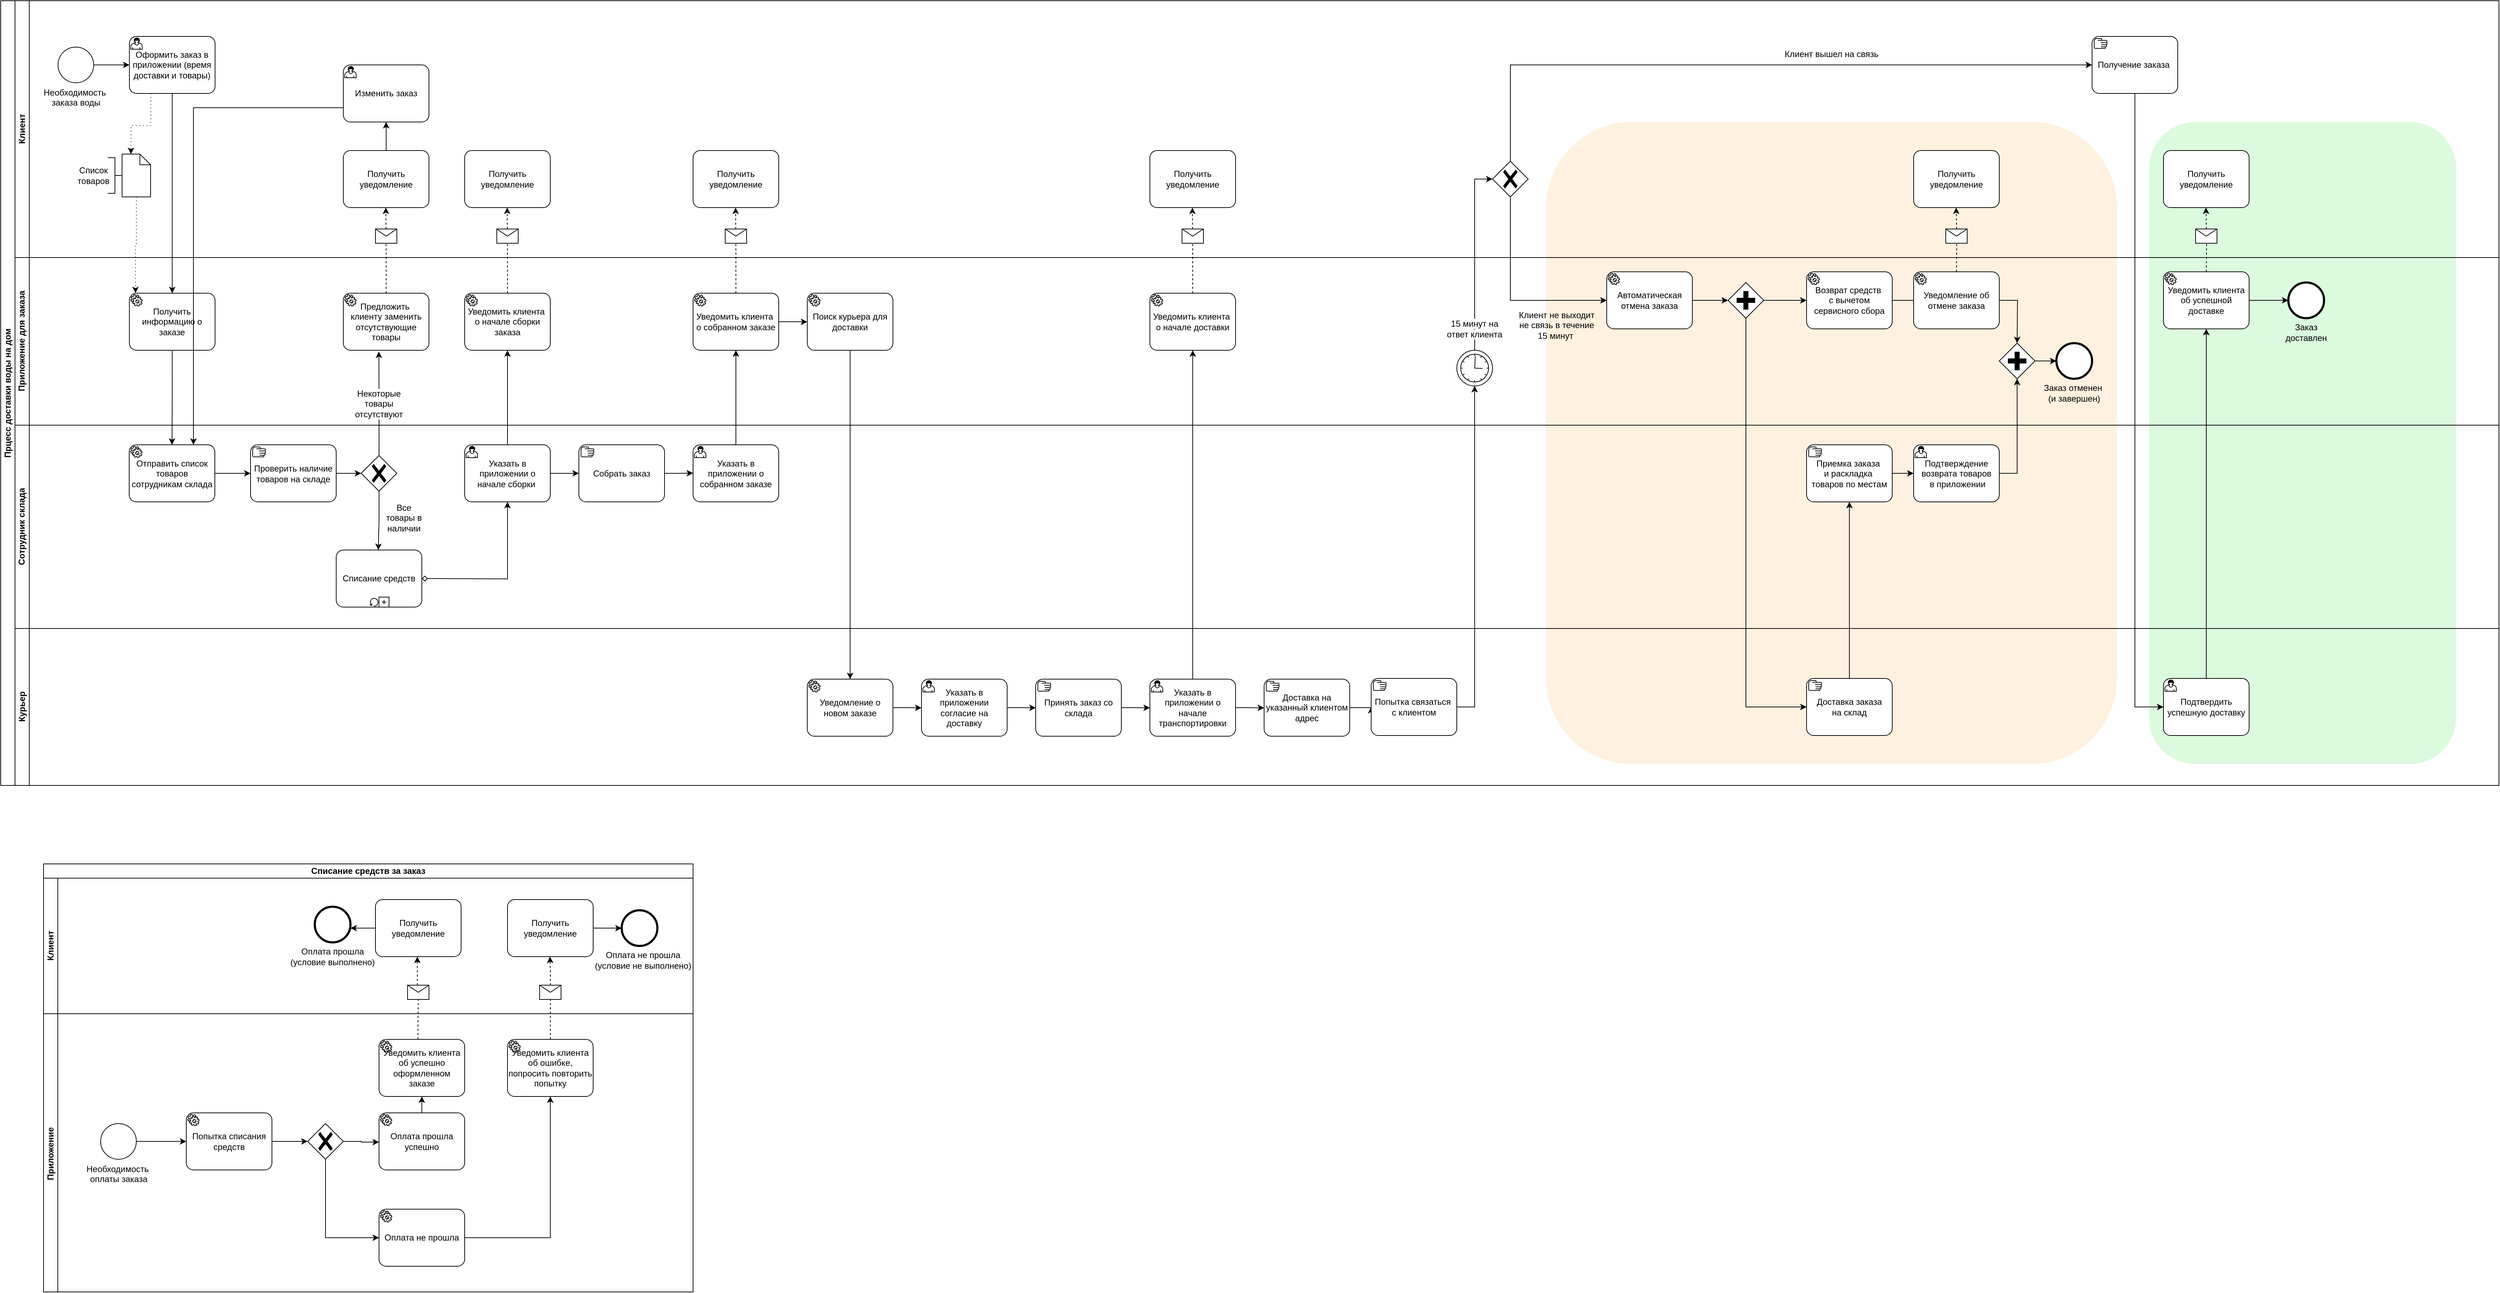 <mxfile version="24.8.2">
  <diagram name="Страница — 1" id="UOntejemrvACpvtsWQj9">
    <mxGraphModel dx="1235" dy="665" grid="1" gridSize="10" guides="1" tooltips="1" connect="1" arrows="1" fold="1" page="1" pageScale="1" pageWidth="4681" pageHeight="3300" math="0" shadow="0">
      <root>
        <mxCell id="0" />
        <mxCell id="1" parent="0" />
        <mxCell id="fE0YWYt9ngZXiTgXL01a-285" value="" style="rounded=1;whiteSpace=wrap;html=1;fillColor=#DCFADD;strokeColor=none;dashed=1;strokeWidth=6;glass=0;shadow=0;" parent="1" vertex="1">
          <mxGeometry x="3040" y="200" width="430" height="900" as="geometry" />
        </mxCell>
        <mxCell id="fE0YWYt9ngZXiTgXL01a-281" value="" style="rounded=1;whiteSpace=wrap;html=1;fillColor=#FFF1E0;strokeColor=none;dashed=1;strokeWidth=6;" parent="1" vertex="1">
          <mxGeometry x="2195" y="200" width="800" height="900" as="geometry" />
        </mxCell>
        <mxCell id="fE0YWYt9ngZXiTgXL01a-1" value="Прцесс доставки воды на дом" style="swimlane;html=1;childLayout=stackLayout;resizeParent=1;resizeParentMax=0;horizontal=0;startSize=20;horizontalStack=0;whiteSpace=wrap;fillColor=#FFFFFF;" parent="1" vertex="1">
          <mxGeometry x="30" y="30" width="3500" height="1100" as="geometry" />
        </mxCell>
        <mxCell id="luvfRPABZeonIOE7UT8U-3" style="edgeStyle=orthogonalEdgeStyle;rounded=0;orthogonalLoop=1;jettySize=auto;html=1;exitX=0.5;exitY=0;exitDx=0;exitDy=0;exitPerimeter=0;entryX=0;entryY=0.5;entryDx=0;entryDy=0;entryPerimeter=0;" edge="1" parent="fE0YWYt9ngZXiTgXL01a-1" source="fE0YWYt9ngZXiTgXL01a-253" target="fE0YWYt9ngZXiTgXL01a-201">
          <mxGeometry relative="1" as="geometry" />
        </mxCell>
        <mxCell id="fE0YWYt9ngZXiTgXL01a-276" style="edgeStyle=orthogonalEdgeStyle;rounded=0;orthogonalLoop=1;jettySize=auto;html=1;exitX=0.5;exitY=0;exitDx=0;exitDy=0;exitPerimeter=0;entryX=0.415;entryY=1.022;entryDx=0;entryDy=0;entryPerimeter=0;" parent="fE0YWYt9ngZXiTgXL01a-1" source="fE0YWYt9ngZXiTgXL01a-104" target="fE0YWYt9ngZXiTgXL01a-268" edge="1">
          <mxGeometry relative="1" as="geometry" />
        </mxCell>
        <mxCell id="fE0YWYt9ngZXiTgXL01a-2" value="Клиент" style="swimlane;html=1;startSize=20;horizontal=0;" parent="fE0YWYt9ngZXiTgXL01a-1" vertex="1">
          <mxGeometry x="20" width="3480" height="360" as="geometry" />
        </mxCell>
        <mxCell id="fE0YWYt9ngZXiTgXL01a-3" value="Необходимость&amp;nbsp;&lt;div&gt;заказа воды&lt;/div&gt;" style="points=[[0.145,0.145,0],[0.5,0,0],[0.855,0.145,0],[1,0.5,0],[0.855,0.855,0],[0.5,1,0],[0.145,0.855,0],[0,0.5,0]];shape=mxgraph.bpmn.event;html=1;verticalLabelPosition=bottom;labelBackgroundColor=#ffffff;verticalAlign=top;align=center;perimeter=ellipsePerimeter;outlineConnect=0;aspect=fixed;outline=standard;symbol=general;" parent="fE0YWYt9ngZXiTgXL01a-2" vertex="1">
          <mxGeometry x="60.29" y="65" width="50" height="50" as="geometry" />
        </mxCell>
        <mxCell id="fE0YWYt9ngZXiTgXL01a-8" style="edgeStyle=orthogonalEdgeStyle;rounded=0;orthogonalLoop=1;jettySize=auto;html=1;entryX=0;entryY=0.5;entryDx=0;entryDy=0;entryPerimeter=0;" parent="fE0YWYt9ngZXiTgXL01a-2" source="fE0YWYt9ngZXiTgXL01a-3" edge="1">
          <mxGeometry relative="1" as="geometry">
            <mxPoint x="160.29" y="90" as="targetPoint" />
          </mxGeometry>
        </mxCell>
        <mxCell id="fE0YWYt9ngZXiTgXL01a-89" value="Оформить заказ в приложении (время доставки и товары)" style="points=[[0.25,0,0],[0.5,0,0],[0.75,0,0],[1,0.25,0],[1,0.5,0],[1,0.75,0],[0.75,1,0],[0.5,1,0],[0.25,1,0],[0,0.75,0],[0,0.5,0],[0,0.25,0]];shape=mxgraph.bpmn.task;whiteSpace=wrap;rectStyle=rounded;size=10;html=1;container=1;expand=0;collapsible=0;taskMarker=user;" parent="fE0YWYt9ngZXiTgXL01a-2" vertex="1">
          <mxGeometry x="160.29" y="50" width="120" height="80" as="geometry" />
        </mxCell>
        <mxCell id="fE0YWYt9ngZXiTgXL01a-144" value="Получить уведомление" style="points=[[0.25,0,0],[0.5,0,0],[0.75,0,0],[1,0.25,0],[1,0.5,0],[1,0.75,0],[0.75,1,0],[0.5,1,0],[0.25,1,0],[0,0.75,0],[0,0.5,0],[0,0.25,0]];shape=mxgraph.bpmn.task;whiteSpace=wrap;rectStyle=rounded;size=10;html=1;container=1;expand=0;collapsible=0;taskMarker=abstract;" parent="fE0YWYt9ngZXiTgXL01a-2" vertex="1">
          <mxGeometry x="630" y="210" width="120" height="80" as="geometry" />
        </mxCell>
        <mxCell id="fE0YWYt9ngZXiTgXL01a-159" value="" style="edgeStyle=orthogonalEdgeStyle;rounded=0;orthogonalLoop=1;jettySize=auto;html=1;dashed=1;entryX=0.5;entryY=1;entryDx=0;entryDy=0;entryPerimeter=0;exitX=0.5;exitY=0;exitDx=0;exitDy=0;exitPerimeter=0;" parent="fE0YWYt9ngZXiTgXL01a-2" source="fE0YWYt9ngZXiTgXL01a-140" edge="1">
          <mxGeometry relative="1" as="geometry">
            <mxPoint x="689.55" y="290" as="targetPoint" />
            <mxPoint x="690" y="380" as="sourcePoint" />
          </mxGeometry>
        </mxCell>
        <mxCell id="fE0YWYt9ngZXiTgXL01a-201" value="" style="points=[[0.25,0.25,0],[0.5,0,0],[0.75,0.25,0],[1,0.5,0],[0.75,0.75,0],[0.5,1,0],[0.25,0.75,0],[0,0.5,0]];shape=mxgraph.bpmn.gateway2;html=1;verticalLabelPosition=bottom;labelBackgroundColor=#ffffff;verticalAlign=top;align=center;perimeter=rhombusPerimeter;outlineConnect=0;outline=none;symbol=none;gwType=exclusive;" parent="fE0YWYt9ngZXiTgXL01a-2" vertex="1">
          <mxGeometry x="2070" y="225" width="50" height="50" as="geometry" />
        </mxCell>
        <mxCell id="fE0YWYt9ngZXiTgXL01a-204" value="Получение заказа&amp;nbsp;" style="points=[[0.25,0,0],[0.5,0,0],[0.75,0,0],[1,0.25,0],[1,0.5,0],[1,0.75,0],[0.75,1,0],[0.5,1,0],[0.25,1,0],[0,0.75,0],[0,0.5,0],[0,0.25,0]];shape=mxgraph.bpmn.task;whiteSpace=wrap;rectStyle=rounded;size=10;html=1;container=1;expand=0;collapsible=0;taskMarker=manual;" parent="fE0YWYt9ngZXiTgXL01a-2" vertex="1">
          <mxGeometry x="2910" y="50" width="120" height="80" as="geometry" />
        </mxCell>
        <mxCell id="fE0YWYt9ngZXiTgXL01a-207" style="edgeStyle=orthogonalEdgeStyle;rounded=0;orthogonalLoop=1;jettySize=auto;html=1;exitX=0.5;exitY=0;exitDx=0;exitDy=0;exitPerimeter=0;entryX=0;entryY=0.5;entryDx=0;entryDy=0;entryPerimeter=0;" parent="fE0YWYt9ngZXiTgXL01a-2" source="fE0YWYt9ngZXiTgXL01a-201" target="fE0YWYt9ngZXiTgXL01a-204" edge="1">
          <mxGeometry relative="1" as="geometry" />
        </mxCell>
        <mxCell id="fE0YWYt9ngZXiTgXL01a-209" value="Клиент вышел на связь" style="text;strokeColor=none;align=center;fillColor=none;html=1;verticalAlign=middle;whiteSpace=wrap;rounded=0;" parent="fE0YWYt9ngZXiTgXL01a-2" vertex="1">
          <mxGeometry x="2450" y="60" width="190" height="30" as="geometry" />
        </mxCell>
        <mxCell id="fE0YWYt9ngZXiTgXL01a-218" value="Получить уведомление" style="points=[[0.25,0,0],[0.5,0,0],[0.75,0,0],[1,0.25,0],[1,0.5,0],[1,0.75,0],[0.75,1,0],[0.5,1,0],[0.25,1,0],[0,0.75,0],[0,0.5,0],[0,0.25,0]];shape=mxgraph.bpmn.task;whiteSpace=wrap;rectStyle=rounded;size=10;html=1;container=1;expand=0;collapsible=0;taskMarker=abstract;" parent="fE0YWYt9ngZXiTgXL01a-2" vertex="1">
          <mxGeometry x="2660" y="210" width="120" height="80" as="geometry" />
        </mxCell>
        <mxCell id="fE0YWYt9ngZXiTgXL01a-219" value="" style="edgeStyle=orthogonalEdgeStyle;rounded=0;orthogonalLoop=1;jettySize=auto;html=1;dashed=1;entryX=0.5;entryY=1;entryDx=0;entryDy=0;entryPerimeter=0;" parent="fE0YWYt9ngZXiTgXL01a-2" edge="1">
          <mxGeometry relative="1" as="geometry">
            <mxPoint x="2719.55" y="290" as="targetPoint" />
            <mxPoint x="2720" y="380" as="sourcePoint" />
          </mxGeometry>
        </mxCell>
        <mxCell id="fE0YWYt9ngZXiTgXL01a-220" value="" style="shape=message;html=1;fillColor=#FFFFFF;" parent="fE0YWYt9ngZXiTgXL01a-2" vertex="1">
          <mxGeometry x="2705" y="320" width="30" height="20" as="geometry" />
        </mxCell>
        <mxCell id="fE0YWYt9ngZXiTgXL01a-242" value="" style="edgeStyle=orthogonalEdgeStyle;rounded=0;orthogonalLoop=1;jettySize=auto;html=1;dashed=1;entryX=0.5;entryY=1;entryDx=0;entryDy=0;entryPerimeter=0;" parent="fE0YWYt9ngZXiTgXL01a-2" edge="1">
          <mxGeometry relative="1" as="geometry">
            <mxPoint x="3069.55" y="290" as="targetPoint" />
            <mxPoint x="3070" y="380" as="sourcePoint" />
          </mxGeometry>
        </mxCell>
        <mxCell id="fE0YWYt9ngZXiTgXL01a-243" value="" style="shape=message;html=1;fillColor=#FFFFFF;" parent="fE0YWYt9ngZXiTgXL01a-2" vertex="1">
          <mxGeometry x="3055" y="320" width="30" height="20" as="geometry" />
        </mxCell>
        <mxCell id="fE0YWYt9ngZXiTgXL01a-271" value="Получить уведомление" style="points=[[0.25,0,0],[0.5,0,0],[0.75,0,0],[1,0.25,0],[1,0.5,0],[1,0.75,0],[0.75,1,0],[0.5,1,0],[0.25,1,0],[0,0.75,0],[0,0.5,0],[0,0.25,0]];shape=mxgraph.bpmn.task;whiteSpace=wrap;rectStyle=rounded;size=10;html=1;container=1;expand=0;collapsible=0;taskMarker=abstract;" parent="fE0YWYt9ngZXiTgXL01a-2" vertex="1">
          <mxGeometry x="460" y="210" width="120" height="80" as="geometry" />
        </mxCell>
        <mxCell id="fE0YWYt9ngZXiTgXL01a-272" value="" style="edgeStyle=orthogonalEdgeStyle;rounded=0;orthogonalLoop=1;jettySize=auto;html=1;dashed=1;entryX=0.5;entryY=1;entryDx=0;entryDy=0;entryPerimeter=0;exitX=0.5;exitY=0;exitDx=0;exitDy=0;exitPerimeter=0;" parent="fE0YWYt9ngZXiTgXL01a-2" source="fE0YWYt9ngZXiTgXL01a-268" edge="1">
          <mxGeometry relative="1" as="geometry">
            <mxPoint x="519.55" y="290" as="targetPoint" />
            <mxPoint x="520" y="380" as="sourcePoint" />
          </mxGeometry>
        </mxCell>
        <mxCell id="fE0YWYt9ngZXiTgXL01a-273" value="" style="shape=message;html=1;fillColor=#FFFFFF;" parent="fE0YWYt9ngZXiTgXL01a-2" vertex="1">
          <mxGeometry x="505" y="320" width="30" height="20" as="geometry" />
        </mxCell>
        <mxCell id="fE0YWYt9ngZXiTgXL01a-278" value="Изменить заказ" style="points=[[0.25,0,0],[0.5,0,0],[0.75,0,0],[1,0.25,0],[1,0.5,0],[1,0.75,0],[0.75,1,0],[0.5,1,0],[0.25,1,0],[0,0.75,0],[0,0.5,0],[0,0.25,0]];shape=mxgraph.bpmn.task;whiteSpace=wrap;rectStyle=rounded;size=10;html=1;container=1;expand=0;collapsible=0;taskMarker=user;" parent="fE0YWYt9ngZXiTgXL01a-2" vertex="1">
          <mxGeometry x="460" y="90" width="120" height="80" as="geometry" />
        </mxCell>
        <mxCell id="fE0YWYt9ngZXiTgXL01a-279" style="edgeStyle=orthogonalEdgeStyle;rounded=0;orthogonalLoop=1;jettySize=auto;html=1;exitX=0.5;exitY=0;exitDx=0;exitDy=0;exitPerimeter=0;entryX=0.5;entryY=1;entryDx=0;entryDy=0;entryPerimeter=0;" parent="fE0YWYt9ngZXiTgXL01a-2" source="fE0YWYt9ngZXiTgXL01a-271" target="fE0YWYt9ngZXiTgXL01a-278" edge="1">
          <mxGeometry relative="1" as="geometry" />
        </mxCell>
        <mxCell id="fE0YWYt9ngZXiTgXL01a-241" value="Получить уведомление" style="points=[[0.25,0,0],[0.5,0,0],[0.75,0,0],[1,0.25,0],[1,0.5,0],[1,0.75,0],[0.75,1,0],[0.5,1,0],[0.25,1,0],[0,0.75,0],[0,0.5,0],[0,0.25,0]];shape=mxgraph.bpmn.task;whiteSpace=wrap;rectStyle=rounded;size=10;html=1;container=1;expand=0;collapsible=0;taskMarker=abstract;" parent="fE0YWYt9ngZXiTgXL01a-2" vertex="1">
          <mxGeometry x="3010" y="210" width="120" height="80" as="geometry" />
        </mxCell>
        <mxCell id="fE0YWYt9ngZXiTgXL01a-289" value="" style="shape=mxgraph.bpmn.data;labelPosition=center;verticalLabelPosition=bottom;align=center;verticalAlign=top;size=15;html=1;" parent="fE0YWYt9ngZXiTgXL01a-2" vertex="1">
          <mxGeometry x="150" y="215" width="40" height="60" as="geometry" />
        </mxCell>
        <mxCell id="fE0YWYt9ngZXiTgXL01a-292" style="edgeStyle=orthogonalEdgeStyle;rounded=0;orthogonalLoop=1;jettySize=auto;html=1;exitX=0.25;exitY=1;exitDx=0;exitDy=0;exitPerimeter=0;entryX=0;entryY=0;entryDx=12.5;entryDy=0;entryPerimeter=0;dashed=1;dashPattern=1 4;" parent="fE0YWYt9ngZXiTgXL01a-2" source="fE0YWYt9ngZXiTgXL01a-89" target="fE0YWYt9ngZXiTgXL01a-289" edge="1">
          <mxGeometry relative="1" as="geometry">
            <Array as="points">
              <mxPoint x="190" y="175" />
              <mxPoint x="163" y="175" />
            </Array>
          </mxGeometry>
        </mxCell>
        <mxCell id="fE0YWYt9ngZXiTgXL01a-294" value="" style="strokeWidth=1;html=1;shape=mxgraph.flowchart.annotation_2;align=left;labelPosition=right;pointerEvents=1;direction=west;" parent="fE0YWYt9ngZXiTgXL01a-2" vertex="1">
          <mxGeometry x="130" y="220" width="20" height="50" as="geometry" />
        </mxCell>
        <mxCell id="fE0YWYt9ngZXiTgXL01a-297" value="Список товаров" style="text;strokeColor=none;align=center;fillColor=none;html=1;verticalAlign=middle;whiteSpace=wrap;rounded=0;" parent="fE0YWYt9ngZXiTgXL01a-2" vertex="1">
          <mxGeometry x="80.0" y="230" width="60" height="30" as="geometry" />
        </mxCell>
        <mxCell id="fE0YWYt9ngZXiTgXL01a-136" style="edgeStyle=orthogonalEdgeStyle;rounded=0;orthogonalLoop=1;jettySize=auto;html=1;exitX=0.5;exitY=0;exitDx=0;exitDy=0;exitPerimeter=0;entryX=0.5;entryY=1;entryDx=0;entryDy=0;entryPerimeter=0;" parent="fE0YWYt9ngZXiTgXL01a-1" source="fE0YWYt9ngZXiTgXL01a-134" target="fE0YWYt9ngZXiTgXL01a-140" edge="1">
          <mxGeometry relative="1" as="geometry">
            <mxPoint x="710" y="670" as="targetPoint" />
          </mxGeometry>
        </mxCell>
        <mxCell id="fE0YWYt9ngZXiTgXL01a-191" style="edgeStyle=orthogonalEdgeStyle;rounded=0;orthogonalLoop=1;jettySize=auto;html=1;exitX=0.5;exitY=0;exitDx=0;exitDy=0;exitPerimeter=0;entryX=0.5;entryY=1;entryDx=0;entryDy=0;entryPerimeter=0;" parent="fE0YWYt9ngZXiTgXL01a-1" source="fE0YWYt9ngZXiTgXL01a-184" target="fE0YWYt9ngZXiTgXL01a-189" edge="1">
          <mxGeometry relative="1" as="geometry">
            <mxPoint x="1670" y="680" as="targetPoint" />
            <mxPoint x="1670" y="770" as="sourcePoint" />
          </mxGeometry>
        </mxCell>
        <mxCell id="fE0YWYt9ngZXiTgXL01a-83" value="Приложение для заказа" style="swimlane;html=1;startSize=20;horizontal=0;" parent="fE0YWYt9ngZXiTgXL01a-1" vertex="1">
          <mxGeometry x="20" y="360" width="3480" height="235" as="geometry" />
        </mxCell>
        <mxCell id="fE0YWYt9ngZXiTgXL01a-156" value="" style="shape=message;html=1;fillColor=#FFFFFF;" parent="fE0YWYt9ngZXiTgXL01a-83" vertex="1">
          <mxGeometry x="675" y="-40" width="30" height="20" as="geometry" />
        </mxCell>
        <mxCell id="fE0YWYt9ngZXiTgXL01a-166" value="Получить уведомление" style="points=[[0.25,0,0],[0.5,0,0],[0.75,0,0],[1,0.25,0],[1,0.5,0],[1,0.75,0],[0.75,1,0],[0.5,1,0],[0.25,1,0],[0,0.75,0],[0,0.5,0],[0,0.25,0]];shape=mxgraph.bpmn.task;whiteSpace=wrap;rectStyle=rounded;size=10;html=1;container=1;expand=0;collapsible=0;taskMarker=abstract;" parent="fE0YWYt9ngZXiTgXL01a-83" vertex="1">
          <mxGeometry x="950" y="-150" width="120" height="80" as="geometry" />
        </mxCell>
        <mxCell id="fE0YWYt9ngZXiTgXL01a-167" value="" style="edgeStyle=orthogonalEdgeStyle;rounded=0;orthogonalLoop=1;jettySize=auto;html=1;dashed=1;entryX=0.5;entryY=1;entryDx=0;entryDy=0;entryPerimeter=0;exitX=0.5;exitY=0;exitDx=0;exitDy=0;exitPerimeter=0;" parent="fE0YWYt9ngZXiTgXL01a-83" source="fE0YWYt9ngZXiTgXL01a-168" edge="1">
          <mxGeometry relative="1" as="geometry">
            <mxPoint x="1009.55" y="-70" as="targetPoint" />
            <mxPoint x="1010" y="20" as="sourcePoint" />
          </mxGeometry>
        </mxCell>
        <mxCell id="fE0YWYt9ngZXiTgXL01a-169" value="" style="shape=message;html=1;fillColor=#FFFFFF;" parent="fE0YWYt9ngZXiTgXL01a-83" vertex="1">
          <mxGeometry x="995" y="-40" width="30" height="20" as="geometry" />
        </mxCell>
        <mxCell id="fE0YWYt9ngZXiTgXL01a-186" value="Получить уведомление" style="points=[[0.25,0,0],[0.5,0,0],[0.75,0,0],[1,0.25,0],[1,0.5,0],[1,0.75,0],[0.75,1,0],[0.5,1,0],[0.25,1,0],[0,0.75,0],[0,0.5,0],[0,0.25,0]];shape=mxgraph.bpmn.task;whiteSpace=wrap;rectStyle=rounded;size=10;html=1;container=1;expand=0;collapsible=0;taskMarker=abstract;" parent="fE0YWYt9ngZXiTgXL01a-83" vertex="1">
          <mxGeometry x="1590" y="-150" width="120" height="80" as="geometry" />
        </mxCell>
        <mxCell id="fE0YWYt9ngZXiTgXL01a-187" value="" style="edgeStyle=orthogonalEdgeStyle;rounded=0;orthogonalLoop=1;jettySize=auto;html=1;dashed=1;entryX=0.5;entryY=1;entryDx=0;entryDy=0;entryPerimeter=0;exitX=0.5;exitY=0;exitDx=0;exitDy=0;exitPerimeter=0;" parent="fE0YWYt9ngZXiTgXL01a-83" source="fE0YWYt9ngZXiTgXL01a-189" edge="1">
          <mxGeometry relative="1" as="geometry">
            <mxPoint x="1649.55" y="-70" as="targetPoint" />
            <mxPoint x="1650" y="20" as="sourcePoint" />
          </mxGeometry>
        </mxCell>
        <mxCell id="fE0YWYt9ngZXiTgXL01a-190" value="" style="shape=message;html=1;fillColor=#FFFFFF;" parent="fE0YWYt9ngZXiTgXL01a-83" vertex="1">
          <mxGeometry x="1635" y="-40" width="30" height="20" as="geometry" />
        </mxCell>
        <mxCell id="fE0YWYt9ngZXiTgXL01a-205" value="Клиент не выходит не связь в течение 15 минут&amp;nbsp;" style="text;strokeColor=none;align=center;fillColor=none;html=1;verticalAlign=middle;whiteSpace=wrap;rounded=0;" parent="fE0YWYt9ngZXiTgXL01a-83" vertex="1">
          <mxGeometry x="2100" y="80" width="120" height="30" as="geometry" />
        </mxCell>
        <mxCell id="fE0YWYt9ngZXiTgXL01a-206" value="Автоматическая отмена заказа" style="points=[[0.25,0,0],[0.5,0,0],[0.75,0,0],[1,0.25,0],[1,0.5,0],[1,0.75,0],[0.75,1,0],[0.5,1,0],[0.25,1,0],[0,0.75,0],[0,0.5,0],[0,0.25,0]];shape=mxgraph.bpmn.task;whiteSpace=wrap;rectStyle=rounded;size=10;html=1;container=1;expand=0;collapsible=0;taskMarker=service;" parent="fE0YWYt9ngZXiTgXL01a-83" vertex="1">
          <mxGeometry x="2229.996" y="20" width="120" height="80" as="geometry" />
        </mxCell>
        <mxCell id="fE0YWYt9ngZXiTgXL01a-216" style="edgeStyle=orthogonalEdgeStyle;rounded=0;orthogonalLoop=1;jettySize=auto;html=1;exitX=1;exitY=0.5;exitDx=0;exitDy=0;exitPerimeter=0;" parent="fE0YWYt9ngZXiTgXL01a-83" edge="1">
          <mxGeometry relative="1" as="geometry">
            <mxPoint x="2670" y="60" as="targetPoint" />
            <mxPoint x="2610" y="60" as="sourcePoint" />
          </mxGeometry>
        </mxCell>
        <mxCell id="fE0YWYt9ngZXiTgXL01a-214" value="Возврат средств&amp;nbsp;&lt;div&gt;с вычетом сервисного сбора&lt;/div&gt;" style="points=[[0.25,0,0],[0.5,0,0],[0.75,0,0],[1,0.25,0],[1,0.5,0],[1,0.75,0],[0.75,1,0],[0.5,1,0],[0.25,1,0],[0,0.75,0],[0,0.5,0],[0,0.25,0]];shape=mxgraph.bpmn.task;whiteSpace=wrap;rectStyle=rounded;size=10;html=1;container=1;expand=0;collapsible=0;taskMarker=service;" parent="fE0YWYt9ngZXiTgXL01a-83" vertex="1">
          <mxGeometry x="2510" y="20" width="120" height="80" as="geometry" />
        </mxCell>
        <mxCell id="fE0YWYt9ngZXiTgXL01a-217" value="Уведомление об отмене заказа" style="points=[[0.25,0,0],[0.5,0,0],[0.75,0,0],[1,0.25,0],[1,0.5,0],[1,0.75,0],[0.75,1,0],[0.5,1,0],[0.25,1,0],[0,0.75,0],[0,0.5,0],[0,0.25,0]];shape=mxgraph.bpmn.task;whiteSpace=wrap;rectStyle=rounded;size=10;html=1;container=1;expand=0;collapsible=0;taskMarker=service;" parent="fE0YWYt9ngZXiTgXL01a-83" vertex="1">
          <mxGeometry x="2660" y="20" width="120" height="80" as="geometry" />
        </mxCell>
        <mxCell id="fE0YWYt9ngZXiTgXL01a-232" value="" style="points=[[0.25,0.25,0],[0.5,0,0],[0.75,0.25,0],[1,0.5,0],[0.75,0.75,0],[0.5,1,0],[0.25,0.75,0],[0,0.5,0]];shape=mxgraph.bpmn.gateway2;html=1;verticalLabelPosition=bottom;labelBackgroundColor=#ffffff;verticalAlign=top;align=center;perimeter=rhombusPerimeter;outlineConnect=0;outline=none;symbol=none;gwType=parallel;" parent="fE0YWYt9ngZXiTgXL01a-83" vertex="1">
          <mxGeometry x="2400" y="35" width="50" height="50" as="geometry" />
        </mxCell>
        <mxCell id="fE0YWYt9ngZXiTgXL01a-235" style="edgeStyle=orthogonalEdgeStyle;rounded=0;orthogonalLoop=1;jettySize=auto;html=1;exitX=1;exitY=0.5;exitDx=0;exitDy=0;exitPerimeter=0;entryX=0;entryY=0.5;entryDx=0;entryDy=0;entryPerimeter=0;" parent="fE0YWYt9ngZXiTgXL01a-83" source="fE0YWYt9ngZXiTgXL01a-206" target="fE0YWYt9ngZXiTgXL01a-232" edge="1">
          <mxGeometry relative="1" as="geometry" />
        </mxCell>
        <mxCell id="fE0YWYt9ngZXiTgXL01a-236" style="edgeStyle=orthogonalEdgeStyle;rounded=0;orthogonalLoop=1;jettySize=auto;html=1;exitX=1;exitY=0.5;exitDx=0;exitDy=0;exitPerimeter=0;entryX=0;entryY=0.5;entryDx=0;entryDy=0;entryPerimeter=0;" parent="fE0YWYt9ngZXiTgXL01a-83" source="fE0YWYt9ngZXiTgXL01a-232" target="fE0YWYt9ngZXiTgXL01a-214" edge="1">
          <mxGeometry relative="1" as="geometry" />
        </mxCell>
        <mxCell id="fE0YWYt9ngZXiTgXL01a-229" value="Уведомить клиента об успешной доставке" style="points=[[0.25,0,0],[0.5,0,0],[0.75,0,0],[1,0.25,0],[1,0.5,0],[1,0.75,0],[0.75,1,0],[0.5,1,0],[0.25,1,0],[0,0.75,0],[0,0.5,0],[0,0.25,0]];shape=mxgraph.bpmn.task;whiteSpace=wrap;rectStyle=rounded;size=10;html=1;container=1;expand=0;collapsible=0;taskMarker=service;" parent="fE0YWYt9ngZXiTgXL01a-83" vertex="1">
          <mxGeometry x="3010" y="20" width="120" height="80" as="geometry" />
        </mxCell>
        <mxCell id="fE0YWYt9ngZXiTgXL01a-245" value="" style="points=[[0.145,0.145,0],[0.5,0,0],[0.855,0.145,0],[1,0.5,0],[0.855,0.855,0],[0.5,1,0],[0.145,0.855,0],[0,0.5,0]];shape=mxgraph.bpmn.event;html=1;verticalLabelPosition=bottom;labelBackgroundColor=#ffffff;verticalAlign=top;align=center;perimeter=ellipsePerimeter;outlineConnect=0;aspect=fixed;outline=end;symbol=terminate2;" parent="fE0YWYt9ngZXiTgXL01a-83" vertex="1">
          <mxGeometry x="3185" y="35" width="50" height="50" as="geometry" />
        </mxCell>
        <mxCell id="fE0YWYt9ngZXiTgXL01a-246" style="edgeStyle=orthogonalEdgeStyle;rounded=0;orthogonalLoop=1;jettySize=auto;html=1;exitX=1;exitY=0.5;exitDx=0;exitDy=0;exitPerimeter=0;entryX=0;entryY=0.5;entryDx=0;entryDy=0;entryPerimeter=0;" parent="fE0YWYt9ngZXiTgXL01a-83" source="fE0YWYt9ngZXiTgXL01a-229" target="fE0YWYt9ngZXiTgXL01a-245" edge="1">
          <mxGeometry relative="1" as="geometry" />
        </mxCell>
        <mxCell id="fE0YWYt9ngZXiTgXL01a-247" value="Заказ доставлен" style="text;strokeColor=none;align=center;fillColor=none;html=1;verticalAlign=middle;whiteSpace=wrap;rounded=0;" parent="fE0YWYt9ngZXiTgXL01a-83" vertex="1">
          <mxGeometry x="3180" y="90" width="60" height="30" as="geometry" />
        </mxCell>
        <mxCell id="fE0YWYt9ngZXiTgXL01a-248" value="" style="points=[[0.145,0.145,0],[0.5,0,0],[0.855,0.145,0],[1,0.5,0],[0.855,0.855,0],[0.5,1,0],[0.145,0.855,0],[0,0.5,0]];shape=mxgraph.bpmn.event;html=1;verticalLabelPosition=bottom;labelBackgroundColor=#ffffff;verticalAlign=top;align=center;perimeter=ellipsePerimeter;outlineConnect=0;aspect=fixed;outline=end;symbol=terminate2;" parent="fE0YWYt9ngZXiTgXL01a-83" vertex="1">
          <mxGeometry x="2860" y="120" width="50" height="50" as="geometry" />
        </mxCell>
        <mxCell id="fE0YWYt9ngZXiTgXL01a-249" value="Заказ отменен&amp;nbsp;&lt;div&gt;(и завершен)&lt;/div&gt;" style="text;strokeColor=none;align=center;fillColor=none;html=1;verticalAlign=middle;whiteSpace=wrap;rounded=0;" parent="fE0YWYt9ngZXiTgXL01a-83" vertex="1">
          <mxGeometry x="2840" y="170" width="90" height="40" as="geometry" />
        </mxCell>
        <mxCell id="fE0YWYt9ngZXiTgXL01a-261" value="" style="points=[[0.25,0.25,0],[0.5,0,0],[0.75,0.25,0],[1,0.5,0],[0.75,0.75,0],[0.5,1,0],[0.25,0.75,0],[0,0.5,0]];shape=mxgraph.bpmn.gateway2;html=1;verticalLabelPosition=bottom;labelBackgroundColor=#ffffff;verticalAlign=top;align=center;perimeter=rhombusPerimeter;outlineConnect=0;outline=none;symbol=none;gwType=parallel;" parent="fE0YWYt9ngZXiTgXL01a-83" vertex="1">
          <mxGeometry x="2780" y="120" width="50" height="50" as="geometry" />
        </mxCell>
        <mxCell id="fE0YWYt9ngZXiTgXL01a-263" style="edgeStyle=orthogonalEdgeStyle;rounded=0;orthogonalLoop=1;jettySize=auto;html=1;exitX=1;exitY=0.5;exitDx=0;exitDy=0;exitPerimeter=0;entryX=0.5;entryY=0;entryDx=0;entryDy=0;entryPerimeter=0;" parent="fE0YWYt9ngZXiTgXL01a-83" source="fE0YWYt9ngZXiTgXL01a-217" edge="1">
          <mxGeometry relative="1" as="geometry">
            <mxPoint x="2805" y="120" as="targetPoint" />
          </mxGeometry>
        </mxCell>
        <mxCell id="fE0YWYt9ngZXiTgXL01a-265" style="edgeStyle=orthogonalEdgeStyle;rounded=0;orthogonalLoop=1;jettySize=auto;html=1;entryX=0;entryY=0.5;entryDx=0;entryDy=0;entryPerimeter=0;" parent="fE0YWYt9ngZXiTgXL01a-83" target="fE0YWYt9ngZXiTgXL01a-248" edge="1">
          <mxGeometry relative="1" as="geometry">
            <mxPoint x="2830" y="145" as="sourcePoint" />
          </mxGeometry>
        </mxCell>
        <mxCell id="fE0YWYt9ngZXiTgXL01a-91" value="Получить информацию о заказе" style="points=[[0.25,0,0],[0.5,0,0],[0.75,0,0],[1,0.25,0],[1,0.5,0],[1,0.75,0],[0.75,1,0],[0.5,1,0],[0.25,1,0],[0,0.75,0],[0,0.5,0],[0,0.25,0]];shape=mxgraph.bpmn.task;whiteSpace=wrap;rectStyle=rounded;size=10;html=1;container=1;expand=0;collapsible=0;taskMarker=service;" parent="fE0YWYt9ngZXiTgXL01a-83" vertex="1">
          <mxGeometry x="160.286" y="50" width="120" height="80" as="geometry" />
        </mxCell>
        <mxCell id="fE0YWYt9ngZXiTgXL01a-140" value="Уведомить клиента&amp;nbsp;&lt;div&gt;о начале сборки заказа&lt;/div&gt;" style="points=[[0.25,0,0],[0.5,0,0],[0.75,0,0],[1,0.25,0],[1,0.5,0],[1,0.75,0],[0.75,1,0],[0.5,1,0],[0.25,1,0],[0,0.75,0],[0,0.5,0],[0,0.25,0]];shape=mxgraph.bpmn.task;whiteSpace=wrap;rectStyle=rounded;size=10;html=1;container=1;expand=0;collapsible=0;taskMarker=service;" parent="fE0YWYt9ngZXiTgXL01a-83" vertex="1">
          <mxGeometry x="629.996" y="50" width="120" height="80" as="geometry" />
        </mxCell>
        <mxCell id="fE0YWYt9ngZXiTgXL01a-172" style="edgeStyle=orthogonalEdgeStyle;rounded=0;orthogonalLoop=1;jettySize=auto;html=1;exitX=1;exitY=0.5;exitDx=0;exitDy=0;exitPerimeter=0;" parent="fE0YWYt9ngZXiTgXL01a-83" source="fE0YWYt9ngZXiTgXL01a-168" edge="1">
          <mxGeometry relative="1" as="geometry">
            <mxPoint x="1110" y="90.143" as="targetPoint" />
          </mxGeometry>
        </mxCell>
        <mxCell id="fE0YWYt9ngZXiTgXL01a-168" value="Уведомить клиента&amp;nbsp;&lt;div&gt;о собранном заказе&lt;/div&gt;" style="points=[[0.25,0,0],[0.5,0,0],[0.75,0,0],[1,0.25,0],[1,0.5,0],[1,0.75,0],[0.75,1,0],[0.5,1,0],[0.25,1,0],[0,0.75,0],[0,0.5,0],[0,0.25,0]];shape=mxgraph.bpmn.task;whiteSpace=wrap;rectStyle=rounded;size=10;html=1;container=1;expand=0;collapsible=0;taskMarker=service;" parent="fE0YWYt9ngZXiTgXL01a-83" vertex="1">
          <mxGeometry x="949.996" y="50" width="120" height="80" as="geometry" />
        </mxCell>
        <mxCell id="fE0YWYt9ngZXiTgXL01a-173" value="Поиск курьера для доставки" style="points=[[0.25,0,0],[0.5,0,0],[0.75,0,0],[1,0.25,0],[1,0.5,0],[1,0.75,0],[0.75,1,0],[0.5,1,0],[0.25,1,0],[0,0.75,0],[0,0.5,0],[0,0.25,0]];shape=mxgraph.bpmn.task;whiteSpace=wrap;rectStyle=rounded;size=10;html=1;container=1;expand=0;collapsible=0;taskMarker=service;" parent="fE0YWYt9ngZXiTgXL01a-83" vertex="1">
          <mxGeometry x="1109.996" y="50" width="120" height="80" as="geometry" />
        </mxCell>
        <mxCell id="fE0YWYt9ngZXiTgXL01a-189" value="Уведомить клиента&amp;nbsp;&lt;div&gt;о начале доставки&lt;/div&gt;" style="points=[[0.25,0,0],[0.5,0,0],[0.75,0,0],[1,0.25,0],[1,0.5,0],[1,0.75,0],[0.75,1,0],[0.5,1,0],[0.25,1,0],[0,0.75,0],[0,0.5,0],[0,0.25,0]];shape=mxgraph.bpmn.task;whiteSpace=wrap;rectStyle=rounded;size=10;html=1;container=1;expand=0;collapsible=0;taskMarker=service;" parent="fE0YWYt9ngZXiTgXL01a-83" vertex="1">
          <mxGeometry x="1589.996" y="50" width="120" height="80" as="geometry" />
        </mxCell>
        <mxCell id="fE0YWYt9ngZXiTgXL01a-268" value="Предложить&amp;nbsp;&lt;div&gt;клиенту заменить отсутствующие товары&lt;/div&gt;" style="points=[[0.25,0,0],[0.5,0,0],[0.75,0,0],[1,0.25,0],[1,0.5,0],[1,0.75,0],[0.75,1,0],[0.5,1,0],[0.25,1,0],[0,0.75,0],[0,0.5,0],[0,0.25,0]];shape=mxgraph.bpmn.task;whiteSpace=wrap;rectStyle=rounded;size=10;html=1;container=1;expand=0;collapsible=0;taskMarker=service;" parent="fE0YWYt9ngZXiTgXL01a-83" vertex="1">
          <mxGeometry x="459.996" y="50" width="120" height="80" as="geometry" />
        </mxCell>
        <mxCell id="fE0YWYt9ngZXiTgXL01a-128" value="&lt;span style=&quot;background-color: rgb(255, 255, 255);&quot;&gt;Некоторые товары отсутствуют&lt;/span&gt;" style="text;strokeColor=none;align=center;fillColor=#FFFFFF;html=1;verticalAlign=middle;whiteSpace=wrap;rounded=0;" parent="fE0YWYt9ngZXiTgXL01a-83" vertex="1">
          <mxGeometry x="480" y="190" width="60" height="30" as="geometry" />
        </mxCell>
        <mxCell id="fE0YWYt9ngZXiTgXL01a-253" value="" style="points=[[0.145,0.145,0],[0.5,0,0],[0.855,0.145,0],[1,0.5,0],[0.855,0.855,0],[0.5,1,0],[0.145,0.855,0],[0,0.5,0]];shape=mxgraph.bpmn.event;html=1;verticalLabelPosition=bottom;labelBackgroundColor=#ffffff;verticalAlign=top;align=center;perimeter=ellipsePerimeter;outlineConnect=0;aspect=fixed;outline=standard;symbol=timer;fillColor=#FFFFFF;" parent="fE0YWYt9ngZXiTgXL01a-83" vertex="1">
          <mxGeometry x="2020" y="130" width="50" height="50" as="geometry" />
        </mxCell>
        <mxCell id="luvfRPABZeonIOE7UT8U-4" value="&lt;span style=&quot;background-color: rgb(255, 255, 255);&quot;&gt;15 минут на ответ клиента&lt;/span&gt;" style="text;strokeColor=none;align=center;fillColor=none;html=1;verticalAlign=middle;whiteSpace=wrap;rounded=0;" vertex="1" parent="fE0YWYt9ngZXiTgXL01a-83">
          <mxGeometry x="2000" y="85" width="90" height="30" as="geometry" />
        </mxCell>
        <mxCell id="fE0YWYt9ngZXiTgXL01a-68" value="Сотрудник склада" style="swimlane;html=1;startSize=20;horizontal=0;" parent="fE0YWYt9ngZXiTgXL01a-1" vertex="1">
          <mxGeometry x="20" y="595" width="3480" height="285" as="geometry" />
        </mxCell>
        <mxCell id="fE0YWYt9ngZXiTgXL01a-311" style="edgeStyle=orthogonalEdgeStyle;rounded=0;orthogonalLoop=1;jettySize=auto;html=1;exitX=0.5;exitY=1;exitDx=0;exitDy=0;exitPerimeter=0;" parent="fE0YWYt9ngZXiTgXL01a-68" source="fE0YWYt9ngZXiTgXL01a-104" edge="1">
          <mxGeometry relative="1" as="geometry">
            <mxPoint x="509" y="175" as="targetPoint" />
          </mxGeometry>
        </mxCell>
        <mxCell id="fE0YWYt9ngZXiTgXL01a-212" value="Приемка заказа&amp;nbsp;&lt;div&gt;и раскладка&amp;nbsp;&lt;/div&gt;&lt;div&gt;товаров по местам&lt;/div&gt;" style="points=[[0.25,0,0],[0.5,0,0],[0.75,0,0],[1,0.25,0],[1,0.5,0],[1,0.75,0],[0.75,1,0],[0.5,1,0],[0.25,1,0],[0,0.75,0],[0,0.5,0],[0,0.25,0]];shape=mxgraph.bpmn.task;whiteSpace=wrap;rectStyle=rounded;size=10;html=1;container=1;expand=0;collapsible=0;taskMarker=manual;" parent="fE0YWYt9ngZXiTgXL01a-68" vertex="1">
          <mxGeometry x="2510" y="27.5" width="120" height="80" as="geometry" />
        </mxCell>
        <mxCell id="fE0YWYt9ngZXiTgXL01a-225" value="Подтверждение&lt;div&gt;возврата товаров&lt;/div&gt;&lt;div&gt;&amp;nbsp;в приложении&lt;/div&gt;" style="points=[[0.25,0,0],[0.5,0,0],[0.75,0,0],[1,0.25,0],[1,0.5,0],[1,0.75,0],[0.75,1,0],[0.5,1,0],[0.25,1,0],[0,0.75,0],[0,0.5,0],[0,0.25,0]];shape=mxgraph.bpmn.task;whiteSpace=wrap;rectStyle=rounded;size=10;html=1;container=1;expand=0;collapsible=0;taskMarker=user;" parent="fE0YWYt9ngZXiTgXL01a-68" vertex="1">
          <mxGeometry x="2660" y="27.5" width="120" height="80" as="geometry" />
        </mxCell>
        <mxCell id="fE0YWYt9ngZXiTgXL01a-231" style="edgeStyle=orthogonalEdgeStyle;rounded=0;orthogonalLoop=1;jettySize=auto;html=1;exitX=1;exitY=0.5;exitDx=0;exitDy=0;exitPerimeter=0;entryX=0;entryY=0.5;entryDx=0;entryDy=0;entryPerimeter=0;" parent="fE0YWYt9ngZXiTgXL01a-68" source="fE0YWYt9ngZXiTgXL01a-212" target="fE0YWYt9ngZXiTgXL01a-225" edge="1">
          <mxGeometry relative="1" as="geometry" />
        </mxCell>
        <mxCell id="fE0YWYt9ngZXiTgXL01a-104" value="" style="points=[[0.25,0.25,0],[0.5,0,0],[0.75,0.25,0],[1,0.5,0],[0.75,0.75,0],[0.5,1,0],[0.25,0.75,0],[0,0.5,0]];shape=mxgraph.bpmn.gateway2;html=1;verticalLabelPosition=bottom;labelBackgroundColor=#ffffff;verticalAlign=top;align=center;perimeter=rhombusPerimeter;outlineConnect=0;outline=none;symbol=none;gwType=exclusive;" parent="fE0YWYt9ngZXiTgXL01a-68" vertex="1">
          <mxGeometry x="485" y="42.5" width="50" height="50" as="geometry" />
        </mxCell>
        <mxCell id="fE0YWYt9ngZXiTgXL01a-162" style="edgeStyle=orthogonalEdgeStyle;rounded=0;orthogonalLoop=1;jettySize=auto;html=1;exitX=1;exitY=0.5;exitDx=0;exitDy=0;exitPerimeter=0;entryX=0;entryY=0.5;entryDx=0;entryDy=0;entryPerimeter=0;" parent="fE0YWYt9ngZXiTgXL01a-68" source="fE0YWYt9ngZXiTgXL01a-122" target="fE0YWYt9ngZXiTgXL01a-104" edge="1">
          <mxGeometry relative="1" as="geometry" />
        </mxCell>
        <mxCell id="fE0YWYt9ngZXiTgXL01a-134" value="Указать в приложении о начале сборки&amp;nbsp;" style="points=[[0.25,0,0],[0.5,0,0],[0.75,0,0],[1,0.25,0],[1,0.5,0],[1,0.75,0],[0.75,1,0],[0.5,1,0],[0.25,1,0],[0,0.75,0],[0,0.5,0],[0,0.25,0]];shape=mxgraph.bpmn.task;whiteSpace=wrap;rectStyle=rounded;size=10;html=1;container=1;expand=0;collapsible=0;taskMarker=user;" parent="fE0YWYt9ngZXiTgXL01a-68" vertex="1">
          <mxGeometry x="630" y="27.5" width="120" height="80" as="geometry" />
        </mxCell>
        <mxCell id="fE0YWYt9ngZXiTgXL01a-163" style="edgeStyle=orthogonalEdgeStyle;rounded=0;orthogonalLoop=1;jettySize=auto;html=1;exitX=1;exitY=0.5;exitDx=0;exitDy=0;exitPerimeter=0;" parent="fE0YWYt9ngZXiTgXL01a-68" source="fE0YWYt9ngZXiTgXL01a-137" edge="1">
          <mxGeometry relative="1" as="geometry">
            <mxPoint x="950" y="67.167" as="targetPoint" />
          </mxGeometry>
        </mxCell>
        <mxCell id="fE0YWYt9ngZXiTgXL01a-137" value="Собрать заказ" style="points=[[0.25,0,0],[0.5,0,0],[0.75,0,0],[1,0.25,0],[1,0.5,0],[1,0.75,0],[0.75,1,0],[0.5,1,0],[0.25,1,0],[0,0.75,0],[0,0.5,0],[0,0.25,0]];shape=mxgraph.bpmn.task;whiteSpace=wrap;rectStyle=rounded;size=10;html=1;container=1;expand=0;collapsible=0;taskMarker=manual;" parent="fE0YWYt9ngZXiTgXL01a-68" vertex="1">
          <mxGeometry x="790" y="27.5" width="120" height="80" as="geometry" />
        </mxCell>
        <mxCell id="fE0YWYt9ngZXiTgXL01a-138" style="edgeStyle=orthogonalEdgeStyle;rounded=0;orthogonalLoop=1;jettySize=auto;html=1;exitX=1;exitY=0.5;exitDx=0;exitDy=0;exitPerimeter=0;entryX=0;entryY=0.5;entryDx=0;entryDy=0;entryPerimeter=0;" parent="fE0YWYt9ngZXiTgXL01a-68" source="fE0YWYt9ngZXiTgXL01a-134" target="fE0YWYt9ngZXiTgXL01a-137" edge="1">
          <mxGeometry relative="1" as="geometry" />
        </mxCell>
        <mxCell id="fE0YWYt9ngZXiTgXL01a-129" value="Все товары в наличии" style="text;strokeColor=none;align=center;fillColor=#FFFFFF;html=1;verticalAlign=middle;whiteSpace=wrap;rounded=0;" parent="fE0YWYt9ngZXiTgXL01a-68" vertex="1">
          <mxGeometry x="515" y="115" width="60" height="30" as="geometry" />
        </mxCell>
        <mxCell id="fE0YWYt9ngZXiTgXL01a-102" style="edgeStyle=orthogonalEdgeStyle;rounded=0;orthogonalLoop=1;jettySize=auto;html=1;exitX=1;exitY=0.5;exitDx=0;exitDy=0;exitPerimeter=0;entryX=0;entryY=0.5;entryDx=0;entryDy=0;entryPerimeter=0;" parent="fE0YWYt9ngZXiTgXL01a-68" source="fE0YWYt9ngZXiTgXL01a-98" edge="1">
          <mxGeometry relative="1" as="geometry">
            <mxPoint x="330" y="67.5" as="targetPoint" />
          </mxGeometry>
        </mxCell>
        <mxCell id="fE0YWYt9ngZXiTgXL01a-98" value="Отправить список товаров сотрудникам склада" style="points=[[0.25,0,0],[0.5,0,0],[0.75,0,0],[1,0.25,0],[1,0.5,0],[1,0.75,0],[0.75,1,0],[0.5,1,0],[0.25,1,0],[0,0.75,0],[0,0.5,0],[0,0.25,0]];shape=mxgraph.bpmn.task;whiteSpace=wrap;rectStyle=rounded;size=10;html=1;container=1;expand=0;collapsible=0;taskMarker=service;" parent="fE0YWYt9ngZXiTgXL01a-68" vertex="1">
          <mxGeometry x="159.996" y="27.5" width="120" height="80" as="geometry" />
        </mxCell>
        <mxCell id="fE0YWYt9ngZXiTgXL01a-122" value="Проверить наличие товаров на складе" style="points=[[0.25,0,0],[0.5,0,0],[0.75,0,0],[1,0.25,0],[1,0.5,0],[1,0.75,0],[0.75,1,0],[0.5,1,0],[0.25,1,0],[0,0.75,0],[0,0.5,0],[0,0.25,0]];shape=mxgraph.bpmn.task;whiteSpace=wrap;rectStyle=rounded;size=10;html=1;container=1;expand=0;collapsible=0;taskMarker=manual;" parent="fE0YWYt9ngZXiTgXL01a-68" vertex="1">
          <mxGeometry x="330" y="27.5" width="120" height="80" as="geometry" />
        </mxCell>
        <mxCell id="fE0YWYt9ngZXiTgXL01a-165" value="Указать в приложении о собранном заказе" style="points=[[0.25,0,0],[0.5,0,0],[0.75,0,0],[1,0.25,0],[1,0.5,0],[1,0.75,0],[0.75,1,0],[0.5,1,0],[0.25,1,0],[0,0.75,0],[0,0.5,0],[0,0.25,0]];shape=mxgraph.bpmn.task;whiteSpace=wrap;rectStyle=rounded;size=10;html=1;container=1;expand=0;collapsible=0;taskMarker=user;" parent="fE0YWYt9ngZXiTgXL01a-68" vertex="1">
          <mxGeometry x="950" y="27.5" width="120" height="80" as="geometry" />
        </mxCell>
        <mxCell id="fE0YWYt9ngZXiTgXL01a-317" style="edgeStyle=orthogonalEdgeStyle;rounded=0;orthogonalLoop=1;jettySize=auto;html=1;exitX=1;exitY=0.5;exitDx=0;exitDy=0;exitPerimeter=0;entryX=0.5;entryY=1;entryDx=0;entryDy=0;entryPerimeter=0;startArrow=diamond;startFill=0;" parent="fE0YWYt9ngZXiTgXL01a-68" target="fE0YWYt9ngZXiTgXL01a-134" edge="1">
          <mxGeometry relative="1" as="geometry">
            <mxPoint x="570" y="215" as="sourcePoint" />
          </mxGeometry>
        </mxCell>
        <mxCell id="fE0YWYt9ngZXiTgXL01a-378" value="Списание средств" style="points=[[0.25,0,0],[0.5,0,0],[0.75,0,0],[1,0.25,0],[1,0.5,0],[1,0.75,0],[0.75,1,0],[0.5,1,0],[0.25,1,0],[0,0.75,0],[0,0.5,0],[0,0.25,0]];shape=mxgraph.bpmn.task;whiteSpace=wrap;rectStyle=rounded;size=10;html=1;container=1;expand=0;collapsible=0;taskMarker=abstract;isLoopStandard=1;isLoopSub=1;" parent="fE0YWYt9ngZXiTgXL01a-68" vertex="1">
          <mxGeometry x="450" y="175" width="120" height="80" as="geometry" />
        </mxCell>
        <mxCell id="fE0YWYt9ngZXiTgXL01a-82" value="Курьер" style="swimlane;html=1;startSize=20;horizontal=0;" parent="fE0YWYt9ngZXiTgXL01a-1" vertex="1">
          <mxGeometry x="20" y="880" width="3480" height="220" as="geometry" />
        </mxCell>
        <mxCell id="fE0YWYt9ngZXiTgXL01a-177" style="edgeStyle=orthogonalEdgeStyle;rounded=0;orthogonalLoop=1;jettySize=auto;html=1;exitX=1;exitY=0.5;exitDx=0;exitDy=0;exitPerimeter=0;" parent="fE0YWYt9ngZXiTgXL01a-82" source="fE0YWYt9ngZXiTgXL01a-176" edge="1">
          <mxGeometry relative="1" as="geometry">
            <mxPoint x="1270" y="111.143" as="targetPoint" />
          </mxGeometry>
        </mxCell>
        <mxCell id="fE0YWYt9ngZXiTgXL01a-176" value="Уведомление о новом заказе" style="points=[[0.25,0,0],[0.5,0,0],[0.75,0,0],[1,0.25,0],[1,0.5,0],[1,0.75,0],[0.75,1,0],[0.5,1,0],[0.25,1,0],[0,0.75,0],[0,0.5,0],[0,0.25,0]];shape=mxgraph.bpmn.task;whiteSpace=wrap;rectStyle=rounded;size=10;html=1;container=1;expand=0;collapsible=0;taskMarker=service;" parent="fE0YWYt9ngZXiTgXL01a-82" vertex="1">
          <mxGeometry x="1109.996" y="71" width="120" height="80" as="geometry" />
        </mxCell>
        <mxCell id="fE0YWYt9ngZXiTgXL01a-179" style="edgeStyle=orthogonalEdgeStyle;rounded=0;orthogonalLoop=1;jettySize=auto;html=1;exitX=1;exitY=0.5;exitDx=0;exitDy=0;exitPerimeter=0;" parent="fE0YWYt9ngZXiTgXL01a-82" source="fE0YWYt9ngZXiTgXL01a-178" edge="1">
          <mxGeometry relative="1" as="geometry">
            <mxPoint x="1430" y="111.143" as="targetPoint" />
          </mxGeometry>
        </mxCell>
        <mxCell id="fE0YWYt9ngZXiTgXL01a-178" value="Указать в приложении согласие на доставку" style="points=[[0.25,0,0],[0.5,0,0],[0.75,0,0],[1,0.25,0],[1,0.5,0],[1,0.75,0],[0.75,1,0],[0.5,1,0],[0.25,1,0],[0,0.75,0],[0,0.5,0],[0,0.25,0]];shape=mxgraph.bpmn.task;whiteSpace=wrap;rectStyle=rounded;size=10;html=1;container=1;expand=0;collapsible=0;taskMarker=user;" parent="fE0YWYt9ngZXiTgXL01a-82" vertex="1">
          <mxGeometry x="1270" y="71" width="120" height="80" as="geometry" />
        </mxCell>
        <mxCell id="fE0YWYt9ngZXiTgXL01a-183" style="edgeStyle=orthogonalEdgeStyle;rounded=0;orthogonalLoop=1;jettySize=auto;html=1;exitX=1;exitY=0.5;exitDx=0;exitDy=0;exitPerimeter=0;" parent="fE0YWYt9ngZXiTgXL01a-82" source="fE0YWYt9ngZXiTgXL01a-182" edge="1">
          <mxGeometry relative="1" as="geometry">
            <mxPoint x="1590" y="111.143" as="targetPoint" />
          </mxGeometry>
        </mxCell>
        <mxCell id="fE0YWYt9ngZXiTgXL01a-182" value="Принять заказ со склада" style="points=[[0.25,0,0],[0.5,0,0],[0.75,0,0],[1,0.25,0],[1,0.5,0],[1,0.75,0],[0.75,1,0],[0.5,1,0],[0.25,1,0],[0,0.75,0],[0,0.5,0],[0,0.25,0]];shape=mxgraph.bpmn.task;whiteSpace=wrap;rectStyle=rounded;size=10;html=1;container=1;expand=0;collapsible=0;taskMarker=manual;" parent="fE0YWYt9ngZXiTgXL01a-82" vertex="1">
          <mxGeometry x="1430" y="71" width="120" height="80" as="geometry" />
        </mxCell>
        <mxCell id="fE0YWYt9ngZXiTgXL01a-192" style="edgeStyle=orthogonalEdgeStyle;rounded=0;orthogonalLoop=1;jettySize=auto;html=1;exitX=1;exitY=0.5;exitDx=0;exitDy=0;exitPerimeter=0;" parent="fE0YWYt9ngZXiTgXL01a-82" source="fE0YWYt9ngZXiTgXL01a-184" edge="1">
          <mxGeometry relative="1" as="geometry">
            <mxPoint x="1750" y="111.294" as="targetPoint" />
          </mxGeometry>
        </mxCell>
        <mxCell id="fE0YWYt9ngZXiTgXL01a-184" value="Указать в приложении о начале транспортировки" style="points=[[0.25,0,0],[0.5,0,0],[0.75,0,0],[1,0.25,0],[1,0.5,0],[1,0.75,0],[0.75,1,0],[0.5,1,0],[0.25,1,0],[0,0.75,0],[0,0.5,0],[0,0.25,0]];shape=mxgraph.bpmn.task;whiteSpace=wrap;rectStyle=rounded;size=10;html=1;container=1;expand=0;collapsible=0;taskMarker=user;" parent="fE0YWYt9ngZXiTgXL01a-82" vertex="1">
          <mxGeometry x="1590" y="71" width="120" height="80" as="geometry" />
        </mxCell>
        <mxCell id="fE0YWYt9ngZXiTgXL01a-193" value="Доставка на указанный клиентом адрес" style="points=[[0.25,0,0],[0.5,0,0],[0.75,0,0],[1,0.25,0],[1,0.5,0],[1,0.75,0],[0.75,1,0],[0.5,1,0],[0.25,1,0],[0,0.75,0],[0,0.5,0],[0,0.25,0]];shape=mxgraph.bpmn.task;whiteSpace=wrap;rectStyle=rounded;size=10;html=1;container=1;expand=0;collapsible=0;taskMarker=manual;" parent="fE0YWYt9ngZXiTgXL01a-82" vertex="1">
          <mxGeometry x="1750" y="71" width="120" height="80" as="geometry" />
        </mxCell>
        <mxCell id="fE0YWYt9ngZXiTgXL01a-196" style="edgeStyle=orthogonalEdgeStyle;rounded=0;orthogonalLoop=1;jettySize=auto;html=1;exitX=1;exitY=0.5;exitDx=0;exitDy=0;exitPerimeter=0;entryX=0;entryY=0.5;entryDx=0;entryDy=0;entryPerimeter=0;" parent="fE0YWYt9ngZXiTgXL01a-82" source="fE0YWYt9ngZXiTgXL01a-193" edge="1">
          <mxGeometry relative="1" as="geometry">
            <mxPoint x="1900" y="110" as="targetPoint" />
          </mxGeometry>
        </mxCell>
        <mxCell id="fE0YWYt9ngZXiTgXL01a-197" value="Попытка связаться&amp;nbsp;&lt;div&gt;с клиентом&lt;/div&gt;" style="points=[[0.25,0,0],[0.5,0,0],[0.75,0,0],[1,0.25,0],[1,0.5,0],[1,0.75,0],[0.75,1,0],[0.5,1,0],[0.25,1,0],[0,0.75,0],[0,0.5,0],[0,0.25,0]];shape=mxgraph.bpmn.task;whiteSpace=wrap;rectStyle=rounded;size=10;html=1;container=1;expand=0;collapsible=0;taskMarker=manual;" parent="fE0YWYt9ngZXiTgXL01a-82" vertex="1">
          <mxGeometry x="1900" y="70" width="120" height="80" as="geometry" />
        </mxCell>
        <mxCell id="fE0YWYt9ngZXiTgXL01a-210" value="Доставка заказа&lt;div&gt;на склад&lt;/div&gt;" style="points=[[0.25,0,0],[0.5,0,0],[0.75,0,0],[1,0.25,0],[1,0.5,0],[1,0.75,0],[0.75,1,0],[0.5,1,0],[0.25,1,0],[0,0.75,0],[0,0.5,0],[0,0.25,0]];shape=mxgraph.bpmn.task;whiteSpace=wrap;rectStyle=rounded;size=10;html=1;container=1;expand=0;collapsible=0;taskMarker=manual;" parent="fE0YWYt9ngZXiTgXL01a-82" vertex="1">
          <mxGeometry x="2510" y="70" width="120" height="80" as="geometry" />
        </mxCell>
        <mxCell id="fE0YWYt9ngZXiTgXL01a-227" value="Подтвердить успешную доставку" style="points=[[0.25,0,0],[0.5,0,0],[0.75,0,0],[1,0.25,0],[1,0.5,0],[1,0.75,0],[0.75,1,0],[0.5,1,0],[0.25,1,0],[0,0.75,0],[0,0.5,0],[0,0.25,0]];shape=mxgraph.bpmn.task;whiteSpace=wrap;rectStyle=rounded;size=10;html=1;container=1;expand=0;collapsible=0;taskMarker=user;" parent="fE0YWYt9ngZXiTgXL01a-82" vertex="1">
          <mxGeometry x="3010" y="70" width="120" height="80" as="geometry" />
        </mxCell>
        <mxCell id="fE0YWYt9ngZXiTgXL01a-211" style="edgeStyle=orthogonalEdgeStyle;rounded=0;orthogonalLoop=1;jettySize=auto;html=1;exitX=0.5;exitY=0;exitDx=0;exitDy=0;exitPerimeter=0;entryX=0.5;entryY=1;entryDx=0;entryDy=0;entryPerimeter=0;" parent="fE0YWYt9ngZXiTgXL01a-1" source="fE0YWYt9ngZXiTgXL01a-210" target="fE0YWYt9ngZXiTgXL01a-212" edge="1">
          <mxGeometry relative="1" as="geometry">
            <mxPoint x="2310" y="850" as="targetPoint" />
          </mxGeometry>
        </mxCell>
        <mxCell id="fE0YWYt9ngZXiTgXL01a-228" style="edgeStyle=orthogonalEdgeStyle;rounded=0;orthogonalLoop=1;jettySize=auto;html=1;exitX=0.5;exitY=0;exitDx=0;exitDy=0;exitPerimeter=0;" parent="fE0YWYt9ngZXiTgXL01a-1" source="fE0YWYt9ngZXiTgXL01a-227" target="fE0YWYt9ngZXiTgXL01a-229" edge="1">
          <mxGeometry relative="1" as="geometry">
            <mxPoint x="2280" y="670" as="targetPoint" />
          </mxGeometry>
        </mxCell>
        <mxCell id="fE0YWYt9ngZXiTgXL01a-240" style="edgeStyle=orthogonalEdgeStyle;rounded=0;orthogonalLoop=1;jettySize=auto;html=1;exitX=0.5;exitY=1;exitDx=0;exitDy=0;exitPerimeter=0;entryX=0;entryY=0.5;entryDx=0;entryDy=0;entryPerimeter=0;" parent="fE0YWYt9ngZXiTgXL01a-1" source="fE0YWYt9ngZXiTgXL01a-204" target="fE0YWYt9ngZXiTgXL01a-227" edge="1">
          <mxGeometry relative="1" as="geometry" />
        </mxCell>
        <mxCell id="fE0YWYt9ngZXiTgXL01a-208" style="edgeStyle=orthogonalEdgeStyle;rounded=0;orthogonalLoop=1;jettySize=auto;html=1;exitX=0.5;exitY=1;exitDx=0;exitDy=0;exitPerimeter=0;entryX=0;entryY=0.5;entryDx=0;entryDy=0;entryPerimeter=0;fillColor=#FFFFFF;" parent="fE0YWYt9ngZXiTgXL01a-1" source="fE0YWYt9ngZXiTgXL01a-201" target="fE0YWYt9ngZXiTgXL01a-206" edge="1">
          <mxGeometry relative="1" as="geometry" />
        </mxCell>
        <mxCell id="fE0YWYt9ngZXiTgXL01a-260" style="edgeStyle=orthogonalEdgeStyle;rounded=0;orthogonalLoop=1;jettySize=auto;html=1;exitX=0.5;exitY=1;exitDx=0;exitDy=0;exitPerimeter=0;entryX=0;entryY=0.5;entryDx=0;entryDy=0;entryPerimeter=0;" parent="fE0YWYt9ngZXiTgXL01a-1" source="fE0YWYt9ngZXiTgXL01a-232" target="fE0YWYt9ngZXiTgXL01a-210" edge="1">
          <mxGeometry relative="1" as="geometry" />
        </mxCell>
        <mxCell id="fE0YWYt9ngZXiTgXL01a-264" style="edgeStyle=orthogonalEdgeStyle;rounded=0;orthogonalLoop=1;jettySize=auto;html=1;exitX=1;exitY=0.5;exitDx=0;exitDy=0;exitPerimeter=0;entryX=0.5;entryY=1;entryDx=0;entryDy=0;entryPerimeter=0;" parent="fE0YWYt9ngZXiTgXL01a-1" source="fE0YWYt9ngZXiTgXL01a-225" target="fE0YWYt9ngZXiTgXL01a-261" edge="1">
          <mxGeometry relative="1" as="geometry" />
        </mxCell>
        <mxCell id="fE0YWYt9ngZXiTgXL01a-280" style="edgeStyle=orthogonalEdgeStyle;rounded=0;orthogonalLoop=1;jettySize=auto;html=1;exitX=0;exitY=0.5;exitDx=0;exitDy=0;exitPerimeter=0;entryX=0.75;entryY=0;entryDx=0;entryDy=0;entryPerimeter=0;" parent="fE0YWYt9ngZXiTgXL01a-1" source="fE0YWYt9ngZXiTgXL01a-278" target="fE0YWYt9ngZXiTgXL01a-98" edge="1">
          <mxGeometry relative="1" as="geometry">
            <Array as="points">
              <mxPoint x="480" y="150" />
              <mxPoint x="270" y="150" />
            </Array>
          </mxGeometry>
        </mxCell>
        <mxCell id="fE0YWYt9ngZXiTgXL01a-90" style="edgeStyle=orthogonalEdgeStyle;rounded=0;orthogonalLoop=1;jettySize=auto;html=1;exitX=0.5;exitY=1;exitDx=0;exitDy=0;exitPerimeter=0;" parent="fE0YWYt9ngZXiTgXL01a-1" source="fE0YWYt9ngZXiTgXL01a-89" target="fE0YWYt9ngZXiTgXL01a-91" edge="1">
          <mxGeometry relative="1" as="geometry">
            <mxPoint x="240.286" y="410" as="targetPoint" />
          </mxGeometry>
        </mxCell>
        <mxCell id="fE0YWYt9ngZXiTgXL01a-170" style="edgeStyle=orthogonalEdgeStyle;rounded=0;orthogonalLoop=1;jettySize=auto;html=1;exitX=0.5;exitY=0;exitDx=0;exitDy=0;exitPerimeter=0;entryX=0.5;entryY=1;entryDx=0;entryDy=0;entryPerimeter=0;" parent="fE0YWYt9ngZXiTgXL01a-1" source="fE0YWYt9ngZXiTgXL01a-165" target="fE0YWYt9ngZXiTgXL01a-168" edge="1">
          <mxGeometry relative="1" as="geometry">
            <mxPoint x="1030" y="670" as="targetPoint" />
            <mxPoint x="1030" y="760" as="sourcePoint" />
          </mxGeometry>
        </mxCell>
        <mxCell id="fE0YWYt9ngZXiTgXL01a-174" style="edgeStyle=orthogonalEdgeStyle;rounded=0;orthogonalLoop=1;jettySize=auto;html=1;exitX=0.5;exitY=1;exitDx=0;exitDy=0;exitPerimeter=0;entryX=0.5;entryY=0;entryDx=0;entryDy=0;entryPerimeter=0;" parent="fE0YWYt9ngZXiTgXL01a-1" source="fE0YWYt9ngZXiTgXL01a-173" target="fE0YWYt9ngZXiTgXL01a-176" edge="1">
          <mxGeometry relative="1" as="geometry">
            <mxPoint x="1190" y="1100" as="targetPoint" />
          </mxGeometry>
        </mxCell>
        <mxCell id="fE0YWYt9ngZXiTgXL01a-97" style="edgeStyle=orthogonalEdgeStyle;rounded=0;orthogonalLoop=1;jettySize=auto;html=1;exitX=0.5;exitY=1;exitDx=0;exitDy=0;exitPerimeter=0;entryX=0.5;entryY=0;entryDx=0;entryDy=0;entryPerimeter=0;" parent="fE0YWYt9ngZXiTgXL01a-1" source="fE0YWYt9ngZXiTgXL01a-91" target="fE0YWYt9ngZXiTgXL01a-98" edge="1">
          <mxGeometry relative="1" as="geometry">
            <mxPoint x="240.286" y="740" as="targetPoint" />
          </mxGeometry>
        </mxCell>
        <mxCell id="fE0YWYt9ngZXiTgXL01a-293" style="edgeStyle=orthogonalEdgeStyle;rounded=0;orthogonalLoop=1;jettySize=auto;html=1;exitX=0.5;exitY=1;exitDx=0;exitDy=0;exitPerimeter=0;entryX=0.071;entryY=-0.001;entryDx=0;entryDy=0;entryPerimeter=0;dashed=1;dashPattern=1 4;" parent="fE0YWYt9ngZXiTgXL01a-1" source="fE0YWYt9ngZXiTgXL01a-289" target="fE0YWYt9ngZXiTgXL01a-91" edge="1">
          <mxGeometry relative="1" as="geometry" />
        </mxCell>
        <mxCell id="luvfRPABZeonIOE7UT8U-2" style="edgeStyle=orthogonalEdgeStyle;rounded=0;orthogonalLoop=1;jettySize=auto;html=1;exitX=1;exitY=0.5;exitDx=0;exitDy=0;exitPerimeter=0;entryX=0.5;entryY=1;entryDx=0;entryDy=0;entryPerimeter=0;" edge="1" parent="fE0YWYt9ngZXiTgXL01a-1" source="fE0YWYt9ngZXiTgXL01a-197" target="fE0YWYt9ngZXiTgXL01a-253">
          <mxGeometry relative="1" as="geometry" />
        </mxCell>
        <mxCell id="fE0YWYt9ngZXiTgXL01a-332" value="Списание средств за заказ" style="swimlane;html=1;childLayout=stackLayout;resizeParent=1;resizeParentMax=0;horizontal=1;startSize=20;horizontalStack=0;whiteSpace=wrap;" parent="1" vertex="1">
          <mxGeometry x="90" y="1240" width="910" height="600" as="geometry" />
        </mxCell>
        <mxCell id="fE0YWYt9ngZXiTgXL01a-333" value="Клиент" style="swimlane;html=1;startSize=20;horizontal=0;" parent="fE0YWYt9ngZXiTgXL01a-332" vertex="1">
          <mxGeometry y="20" width="910" height="190" as="geometry" />
        </mxCell>
        <mxCell id="fE0YWYt9ngZXiTgXL01a-364" style="edgeStyle=orthogonalEdgeStyle;rounded=0;orthogonalLoop=1;jettySize=auto;html=1;exitX=0;exitY=0.5;exitDx=0;exitDy=0;exitPerimeter=0;" parent="fE0YWYt9ngZXiTgXL01a-333" source="fE0YWYt9ngZXiTgXL01a-359" edge="1">
          <mxGeometry relative="1" as="geometry">
            <mxPoint x="430" y="69.667" as="targetPoint" />
          </mxGeometry>
        </mxCell>
        <mxCell id="fE0YWYt9ngZXiTgXL01a-359" value="Получить уведомление" style="points=[[0.25,0,0],[0.5,0,0],[0.75,0,0],[1,0.25,0],[1,0.5,0],[1,0.75,0],[0.75,1,0],[0.5,1,0],[0.25,1,0],[0,0.75,0],[0,0.5,0],[0,0.25,0]];shape=mxgraph.bpmn.task;whiteSpace=wrap;rectStyle=rounded;size=10;html=1;container=1;expand=0;collapsible=0;taskMarker=abstract;" parent="fE0YWYt9ngZXiTgXL01a-333" vertex="1">
          <mxGeometry x="465" y="30" width="120" height="80" as="geometry" />
        </mxCell>
        <mxCell id="fE0YWYt9ngZXiTgXL01a-360" value="" style="edgeStyle=orthogonalEdgeStyle;rounded=0;orthogonalLoop=1;jettySize=auto;html=1;dashed=1;exitX=0.455;exitY=0;exitDx=0;exitDy=0;exitPerimeter=0;entryX=0.489;entryY=1;entryDx=0;entryDy=0;entryPerimeter=0;" parent="fE0YWYt9ngZXiTgXL01a-333" source="fE0YWYt9ngZXiTgXL01a-361" target="fE0YWYt9ngZXiTgXL01a-359" edge="1">
          <mxGeometry relative="1" as="geometry">
            <mxPoint x="524.55" y="110" as="targetPoint" />
            <mxPoint x="525" y="230" as="sourcePoint" />
          </mxGeometry>
        </mxCell>
        <mxCell id="fE0YWYt9ngZXiTgXL01a-365" value="" style="points=[[0.145,0.145,0],[0.5,0,0],[0.855,0.145,0],[1,0.5,0],[0.855,0.855,0],[0.5,1,0],[0.145,0.855,0],[0,0.5,0]];shape=mxgraph.bpmn.event;html=1;verticalLabelPosition=bottom;labelBackgroundColor=#ffffff;verticalAlign=top;align=center;perimeter=ellipsePerimeter;outlineConnect=0;aspect=fixed;outline=end;symbol=terminate2;" parent="fE0YWYt9ngZXiTgXL01a-333" vertex="1">
          <mxGeometry x="380" y="40" width="50" height="50" as="geometry" />
        </mxCell>
        <mxCell id="fE0YWYt9ngZXiTgXL01a-366" value="Оплата прошла (условие выполнено)" style="text;strokeColor=none;align=center;fillColor=none;html=1;verticalAlign=middle;whiteSpace=wrap;rounded=0;" parent="fE0YWYt9ngZXiTgXL01a-333" vertex="1">
          <mxGeometry x="335" y="90" width="140" height="40" as="geometry" />
        </mxCell>
        <mxCell id="fE0YWYt9ngZXiTgXL01a-370" value="Получить уведомление" style="points=[[0.25,0,0],[0.5,0,0],[0.75,0,0],[1,0.25,0],[1,0.5,0],[1,0.75,0],[0.75,1,0],[0.5,1,0],[0.25,1,0],[0,0.75,0],[0,0.5,0],[0,0.25,0]];shape=mxgraph.bpmn.task;whiteSpace=wrap;rectStyle=rounded;size=10;html=1;container=1;expand=0;collapsible=0;taskMarker=abstract;" parent="fE0YWYt9ngZXiTgXL01a-333" vertex="1">
          <mxGeometry x="650" y="30" width="120" height="80" as="geometry" />
        </mxCell>
        <mxCell id="fE0YWYt9ngZXiTgXL01a-371" value="" style="edgeStyle=orthogonalEdgeStyle;rounded=0;orthogonalLoop=1;jettySize=auto;html=1;dashed=1;entryX=0.5;entryY=1;entryDx=0;entryDy=0;entryPerimeter=0;exitX=0.5;exitY=0;exitDx=0;exitDy=0;exitPerimeter=0;" parent="fE0YWYt9ngZXiTgXL01a-333" source="fE0YWYt9ngZXiTgXL01a-372" edge="1">
          <mxGeometry relative="1" as="geometry">
            <mxPoint x="709.55" y="110" as="targetPoint" />
            <mxPoint x="710" y="180" as="sourcePoint" />
          </mxGeometry>
        </mxCell>
        <mxCell id="fE0YWYt9ngZXiTgXL01a-373" value="" style="points=[[0.145,0.145,0],[0.5,0,0],[0.855,0.145,0],[1,0.5,0],[0.855,0.855,0],[0.5,1,0],[0.145,0.855,0],[0,0.5,0]];shape=mxgraph.bpmn.event;html=1;verticalLabelPosition=bottom;labelBackgroundColor=#ffffff;verticalAlign=top;align=center;perimeter=ellipsePerimeter;outlineConnect=0;aspect=fixed;outline=end;symbol=terminate2;" parent="fE0YWYt9ngZXiTgXL01a-333" vertex="1">
          <mxGeometry x="810" y="45" width="50" height="50" as="geometry" />
        </mxCell>
        <mxCell id="fE0YWYt9ngZXiTgXL01a-374" style="edgeStyle=orthogonalEdgeStyle;rounded=0;orthogonalLoop=1;jettySize=auto;html=1;exitX=1;exitY=0.5;exitDx=0;exitDy=0;exitPerimeter=0;entryX=0;entryY=0.5;entryDx=0;entryDy=0;entryPerimeter=0;" parent="fE0YWYt9ngZXiTgXL01a-333" source="fE0YWYt9ngZXiTgXL01a-370" target="fE0YWYt9ngZXiTgXL01a-373" edge="1">
          <mxGeometry relative="1" as="geometry" />
        </mxCell>
        <mxCell id="fE0YWYt9ngZXiTgXL01a-372" value="" style="shape=message;html=1;fillColor=#FFFFFF;" parent="fE0YWYt9ngZXiTgXL01a-333" vertex="1">
          <mxGeometry x="695" y="150" width="30" height="20" as="geometry" />
        </mxCell>
        <mxCell id="fE0YWYt9ngZXiTgXL01a-361" value="" style="shape=message;html=1;fillColor=#FFFFFF;" parent="fE0YWYt9ngZXiTgXL01a-333" vertex="1">
          <mxGeometry x="510" y="150" width="30" height="20" as="geometry" />
        </mxCell>
        <mxCell id="fE0YWYt9ngZXiTgXL01a-377" value="Оплата не прошла (условие не выполнено)" style="text;strokeColor=none;align=center;fillColor=none;html=1;verticalAlign=middle;whiteSpace=wrap;rounded=0;" parent="fE0YWYt9ngZXiTgXL01a-333" vertex="1">
          <mxGeometry x="770" y="95" width="140" height="40" as="geometry" />
        </mxCell>
        <mxCell id="fE0YWYt9ngZXiTgXL01a-334" value="Приложение&amp;nbsp;" style="swimlane;html=1;startSize=20;horizontal=0;" parent="fE0YWYt9ngZXiTgXL01a-332" vertex="1">
          <mxGeometry y="210" width="910" height="390" as="geometry" />
        </mxCell>
        <mxCell id="fE0YWYt9ngZXiTgXL01a-336" value="Необходимость&amp;nbsp;&lt;div&gt;оплаты заказа&lt;/div&gt;" style="points=[[0.145,0.145,0],[0.5,0,0],[0.855,0.145,0],[1,0.5,0],[0.855,0.855,0],[0.5,1,0],[0.145,0.855,0],[0,0.5,0]];shape=mxgraph.bpmn.event;html=1;verticalLabelPosition=bottom;labelBackgroundColor=#ffffff;verticalAlign=top;align=center;perimeter=ellipsePerimeter;outlineConnect=0;aspect=fixed;outline=standard;symbol=general;" parent="fE0YWYt9ngZXiTgXL01a-334" vertex="1">
          <mxGeometry x="80" y="154" width="50" height="50" as="geometry" />
        </mxCell>
        <mxCell id="fE0YWYt9ngZXiTgXL01a-340" value="Попытка списания средств" style="points=[[0.25,0,0],[0.5,0,0],[0.75,0,0],[1,0.25,0],[1,0.5,0],[1,0.75,0],[0.75,1,0],[0.5,1,0],[0.25,1,0],[0,0.75,0],[0,0.5,0],[0,0.25,0]];shape=mxgraph.bpmn.task;whiteSpace=wrap;rectStyle=rounded;size=10;html=1;container=1;expand=0;collapsible=0;taskMarker=service;" parent="fE0YWYt9ngZXiTgXL01a-334" vertex="1">
          <mxGeometry x="199.996" y="139" width="120" height="80" as="geometry" />
        </mxCell>
        <mxCell id="fE0YWYt9ngZXiTgXL01a-341" style="edgeStyle=orthogonalEdgeStyle;rounded=0;orthogonalLoop=1;jettySize=auto;html=1;exitX=1;exitY=0.5;exitDx=0;exitDy=0;exitPerimeter=0;entryX=0;entryY=0.5;entryDx=0;entryDy=0;entryPerimeter=0;" parent="fE0YWYt9ngZXiTgXL01a-334" source="fE0YWYt9ngZXiTgXL01a-336" target="fE0YWYt9ngZXiTgXL01a-340" edge="1">
          <mxGeometry relative="1" as="geometry" />
        </mxCell>
        <mxCell id="fE0YWYt9ngZXiTgXL01a-356" style="edgeStyle=orthogonalEdgeStyle;rounded=0;orthogonalLoop=1;jettySize=auto;html=1;exitX=1;exitY=0.5;exitDx=0;exitDy=0;exitPerimeter=0;entryX=0;entryY=0.513;entryDx=0;entryDy=0;entryPerimeter=0;" parent="fE0YWYt9ngZXiTgXL01a-334" source="fE0YWYt9ngZXiTgXL01a-342" target="fE0YWYt9ngZXiTgXL01a-344" edge="1">
          <mxGeometry relative="1" as="geometry">
            <mxPoint x="460" y="180" as="targetPoint" />
          </mxGeometry>
        </mxCell>
        <mxCell id="fE0YWYt9ngZXiTgXL01a-342" value="" style="points=[[0.25,0.25,0],[0.5,0,0],[0.75,0.25,0],[1,0.5,0],[0.75,0.75,0],[0.5,1,0],[0.25,0.75,0],[0,0.5,0]];shape=mxgraph.bpmn.gateway2;html=1;verticalLabelPosition=bottom;labelBackgroundColor=#ffffff;verticalAlign=top;align=center;perimeter=rhombusPerimeter;outlineConnect=0;outline=none;symbol=none;gwType=exclusive;" parent="fE0YWYt9ngZXiTgXL01a-334" vertex="1">
          <mxGeometry x="370" y="154" width="50" height="50" as="geometry" />
        </mxCell>
        <mxCell id="fE0YWYt9ngZXiTgXL01a-343" style="edgeStyle=orthogonalEdgeStyle;rounded=0;orthogonalLoop=1;jettySize=auto;html=1;exitX=1;exitY=0.5;exitDx=0;exitDy=0;exitPerimeter=0;entryX=0;entryY=0.5;entryDx=0;entryDy=0;entryPerimeter=0;" parent="fE0YWYt9ngZXiTgXL01a-334" source="fE0YWYt9ngZXiTgXL01a-340" target="fE0YWYt9ngZXiTgXL01a-342" edge="1">
          <mxGeometry relative="1" as="geometry" />
        </mxCell>
        <mxCell id="fE0YWYt9ngZXiTgXL01a-357" style="edgeStyle=orthogonalEdgeStyle;rounded=0;orthogonalLoop=1;jettySize=auto;html=1;exitX=0.5;exitY=0;exitDx=0;exitDy=0;exitPerimeter=0;" parent="fE0YWYt9ngZXiTgXL01a-334" source="fE0YWYt9ngZXiTgXL01a-344" edge="1">
          <mxGeometry relative="1" as="geometry">
            <mxPoint x="530" y="116" as="targetPoint" />
          </mxGeometry>
        </mxCell>
        <mxCell id="fE0YWYt9ngZXiTgXL01a-344" value="Оплата прошла успешно" style="points=[[0.25,0,0],[0.5,0,0],[0.75,0,0],[1,0.25,0],[1,0.5,0],[1,0.75,0],[0.75,1,0],[0.5,1,0],[0.25,1,0],[0,0.75,0],[0,0.5,0],[0,0.25,0]];shape=mxgraph.bpmn.task;whiteSpace=wrap;rectStyle=rounded;size=10;html=1;container=1;expand=0;collapsible=0;taskMarker=service;" parent="fE0YWYt9ngZXiTgXL01a-334" vertex="1">
          <mxGeometry x="469.996" y="139" width="120" height="80" as="geometry" />
        </mxCell>
        <mxCell id="fE0YWYt9ngZXiTgXL01a-368" style="edgeStyle=orthogonalEdgeStyle;rounded=0;orthogonalLoop=1;jettySize=auto;html=1;exitX=1;exitY=0.5;exitDx=0;exitDy=0;exitPerimeter=0;entryX=0.5;entryY=1;entryDx=0;entryDy=0;entryPerimeter=0;" parent="fE0YWYt9ngZXiTgXL01a-334" source="fE0YWYt9ngZXiTgXL01a-354" target="fE0YWYt9ngZXiTgXL01a-369" edge="1">
          <mxGeometry relative="1" as="geometry">
            <mxPoint x="640" y="313.667" as="targetPoint" />
          </mxGeometry>
        </mxCell>
        <mxCell id="fE0YWYt9ngZXiTgXL01a-354" value="Оплата не прошла" style="points=[[0.25,0,0],[0.5,0,0],[0.75,0,0],[1,0.25,0],[1,0.5,0],[1,0.75,0],[0.75,1,0],[0.5,1,0],[0.25,1,0],[0,0.75,0],[0,0.5,0],[0,0.25,0]];shape=mxgraph.bpmn.task;whiteSpace=wrap;rectStyle=rounded;size=10;html=1;container=1;expand=0;collapsible=0;taskMarker=service;" parent="fE0YWYt9ngZXiTgXL01a-334" vertex="1">
          <mxGeometry x="469.996" y="274" width="120" height="80" as="geometry" />
        </mxCell>
        <mxCell id="fE0YWYt9ngZXiTgXL01a-355" style="edgeStyle=orthogonalEdgeStyle;rounded=0;orthogonalLoop=1;jettySize=auto;html=1;exitX=0.5;exitY=1;exitDx=0;exitDy=0;exitPerimeter=0;entryX=0;entryY=0.5;entryDx=0;entryDy=0;entryPerimeter=0;" parent="fE0YWYt9ngZXiTgXL01a-334" source="fE0YWYt9ngZXiTgXL01a-342" target="fE0YWYt9ngZXiTgXL01a-354" edge="1">
          <mxGeometry relative="1" as="geometry" />
        </mxCell>
        <mxCell id="fE0YWYt9ngZXiTgXL01a-358" value="Уведомить клиента об успешно оформленном заказе" style="points=[[0.25,0,0],[0.5,0,0],[0.75,0,0],[1,0.25,0],[1,0.5,0],[1,0.75,0],[0.75,1,0],[0.5,1,0],[0.25,1,0],[0,0.75,0],[0,0.5,0],[0,0.25,0]];shape=mxgraph.bpmn.task;whiteSpace=wrap;rectStyle=rounded;size=10;html=1;container=1;expand=0;collapsible=0;taskMarker=service;" parent="fE0YWYt9ngZXiTgXL01a-334" vertex="1">
          <mxGeometry x="469.996" y="36" width="120" height="80" as="geometry" />
        </mxCell>
        <mxCell id="fE0YWYt9ngZXiTgXL01a-369" value="Уведомить клиента об ошибке, попросить повторить попытку" style="points=[[0.25,0,0],[0.5,0,0],[0.75,0,0],[1,0.25,0],[1,0.5,0],[1,0.75,0],[0.75,1,0],[0.5,1,0],[0.25,1,0],[0,0.75,0],[0,0.5,0],[0,0.25,0]];shape=mxgraph.bpmn.task;whiteSpace=wrap;rectStyle=rounded;size=10;html=1;container=1;expand=0;collapsible=0;taskMarker=service;" parent="fE0YWYt9ngZXiTgXL01a-334" vertex="1">
          <mxGeometry x="649.996" y="36" width="120" height="80" as="geometry" />
        </mxCell>
        <mxCell id="fE0YWYt9ngZXiTgXL01a-375" value="" style="edgeStyle=orthogonalEdgeStyle;rounded=0;orthogonalLoop=1;jettySize=auto;html=1;dashed=1;entryX=0.5;entryY=1;entryDx=0;entryDy=0;entryPerimeter=0;exitX=0.5;exitY=0;exitDx=0;exitDy=0;exitPerimeter=0;endArrow=none;endFill=0;" parent="fE0YWYt9ngZXiTgXL01a-332" source="fE0YWYt9ngZXiTgXL01a-369" target="fE0YWYt9ngZXiTgXL01a-372" edge="1">
          <mxGeometry relative="1" as="geometry">
            <mxPoint x="799.55" y="1390" as="targetPoint" />
            <mxPoint x="800" y="1506" as="sourcePoint" />
          </mxGeometry>
        </mxCell>
        <mxCell id="fE0YWYt9ngZXiTgXL01a-376" value="" style="edgeStyle=orthogonalEdgeStyle;rounded=0;orthogonalLoop=1;jettySize=auto;html=1;dashed=1;entryX=0.5;entryY=1;entryDx=0;entryDy=0;entryPerimeter=0;exitX=0.455;exitY=0;exitDx=0;exitDy=0;exitPerimeter=0;endArrow=none;endFill=0;" parent="fE0YWYt9ngZXiTgXL01a-332" source="fE0YWYt9ngZXiTgXL01a-358" target="fE0YWYt9ngZXiTgXL01a-361" edge="1">
          <mxGeometry relative="1" as="geometry">
            <mxPoint x="614.55" y="1390" as="targetPoint" />
            <mxPoint x="615" y="1506" as="sourcePoint" />
          </mxGeometry>
        </mxCell>
      </root>
    </mxGraphModel>
  </diagram>
</mxfile>
